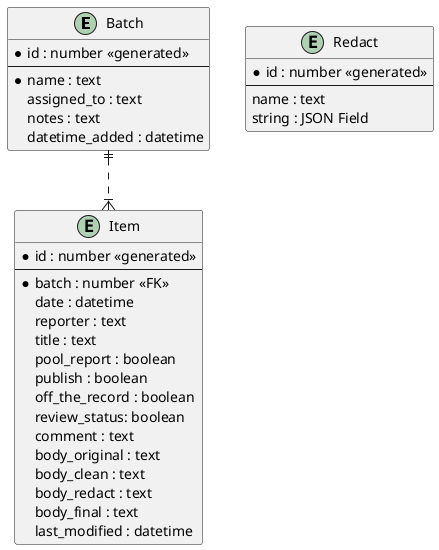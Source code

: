 @startuml db_schema

entity "Batch" as Batch {
  *id : number <<generated>>
  --
  *name : text
  assigned_to : text
  notes : text
  datetime_added : datetime
}

entity "Item" as Item {
  *id : number <<generated>>
  --
  *batch : number <<FK>>
  date : datetime
  reporter : text
  title : text
  pool_report : boolean
  publish : boolean
  off_the_record : boolean
  review_status: boolean
  comment : text
  body_original : text
  body_clean : text
  body_redact : text
  body_final : text
  last_modified : datetime
}

entity "Redact" as Redact {
  *id : number <<generated>>
  --
  name : text
  string : JSON Field
}


Batch ||..|{ Item

@enduml